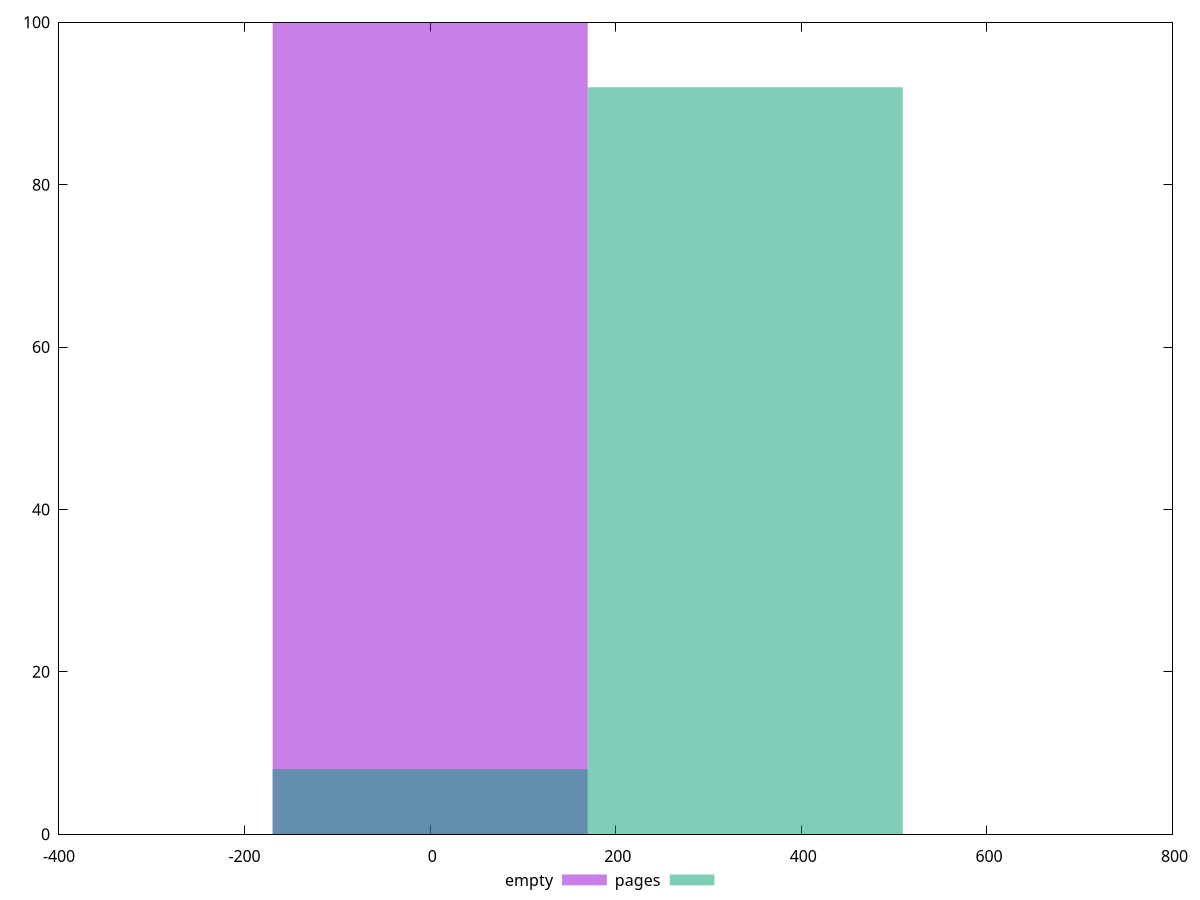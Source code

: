 reset
set terminal svg size 640, 500 enhanced background rgb 'white'
set output "reprap/unminified-css/comparison/histogram/0_vs_1.svg"

$empty <<EOF
0 100
EOF

$pages <<EOF
0 8
339.5281820286995 92
EOF

set key outside below
set boxwidth 339.5281820286995
set yrange [0:100]
set style fill transparent solid 0.5 noborder

plot \
  $empty title "empty" with boxes, \
  $pages title "pages" with boxes, \


reset